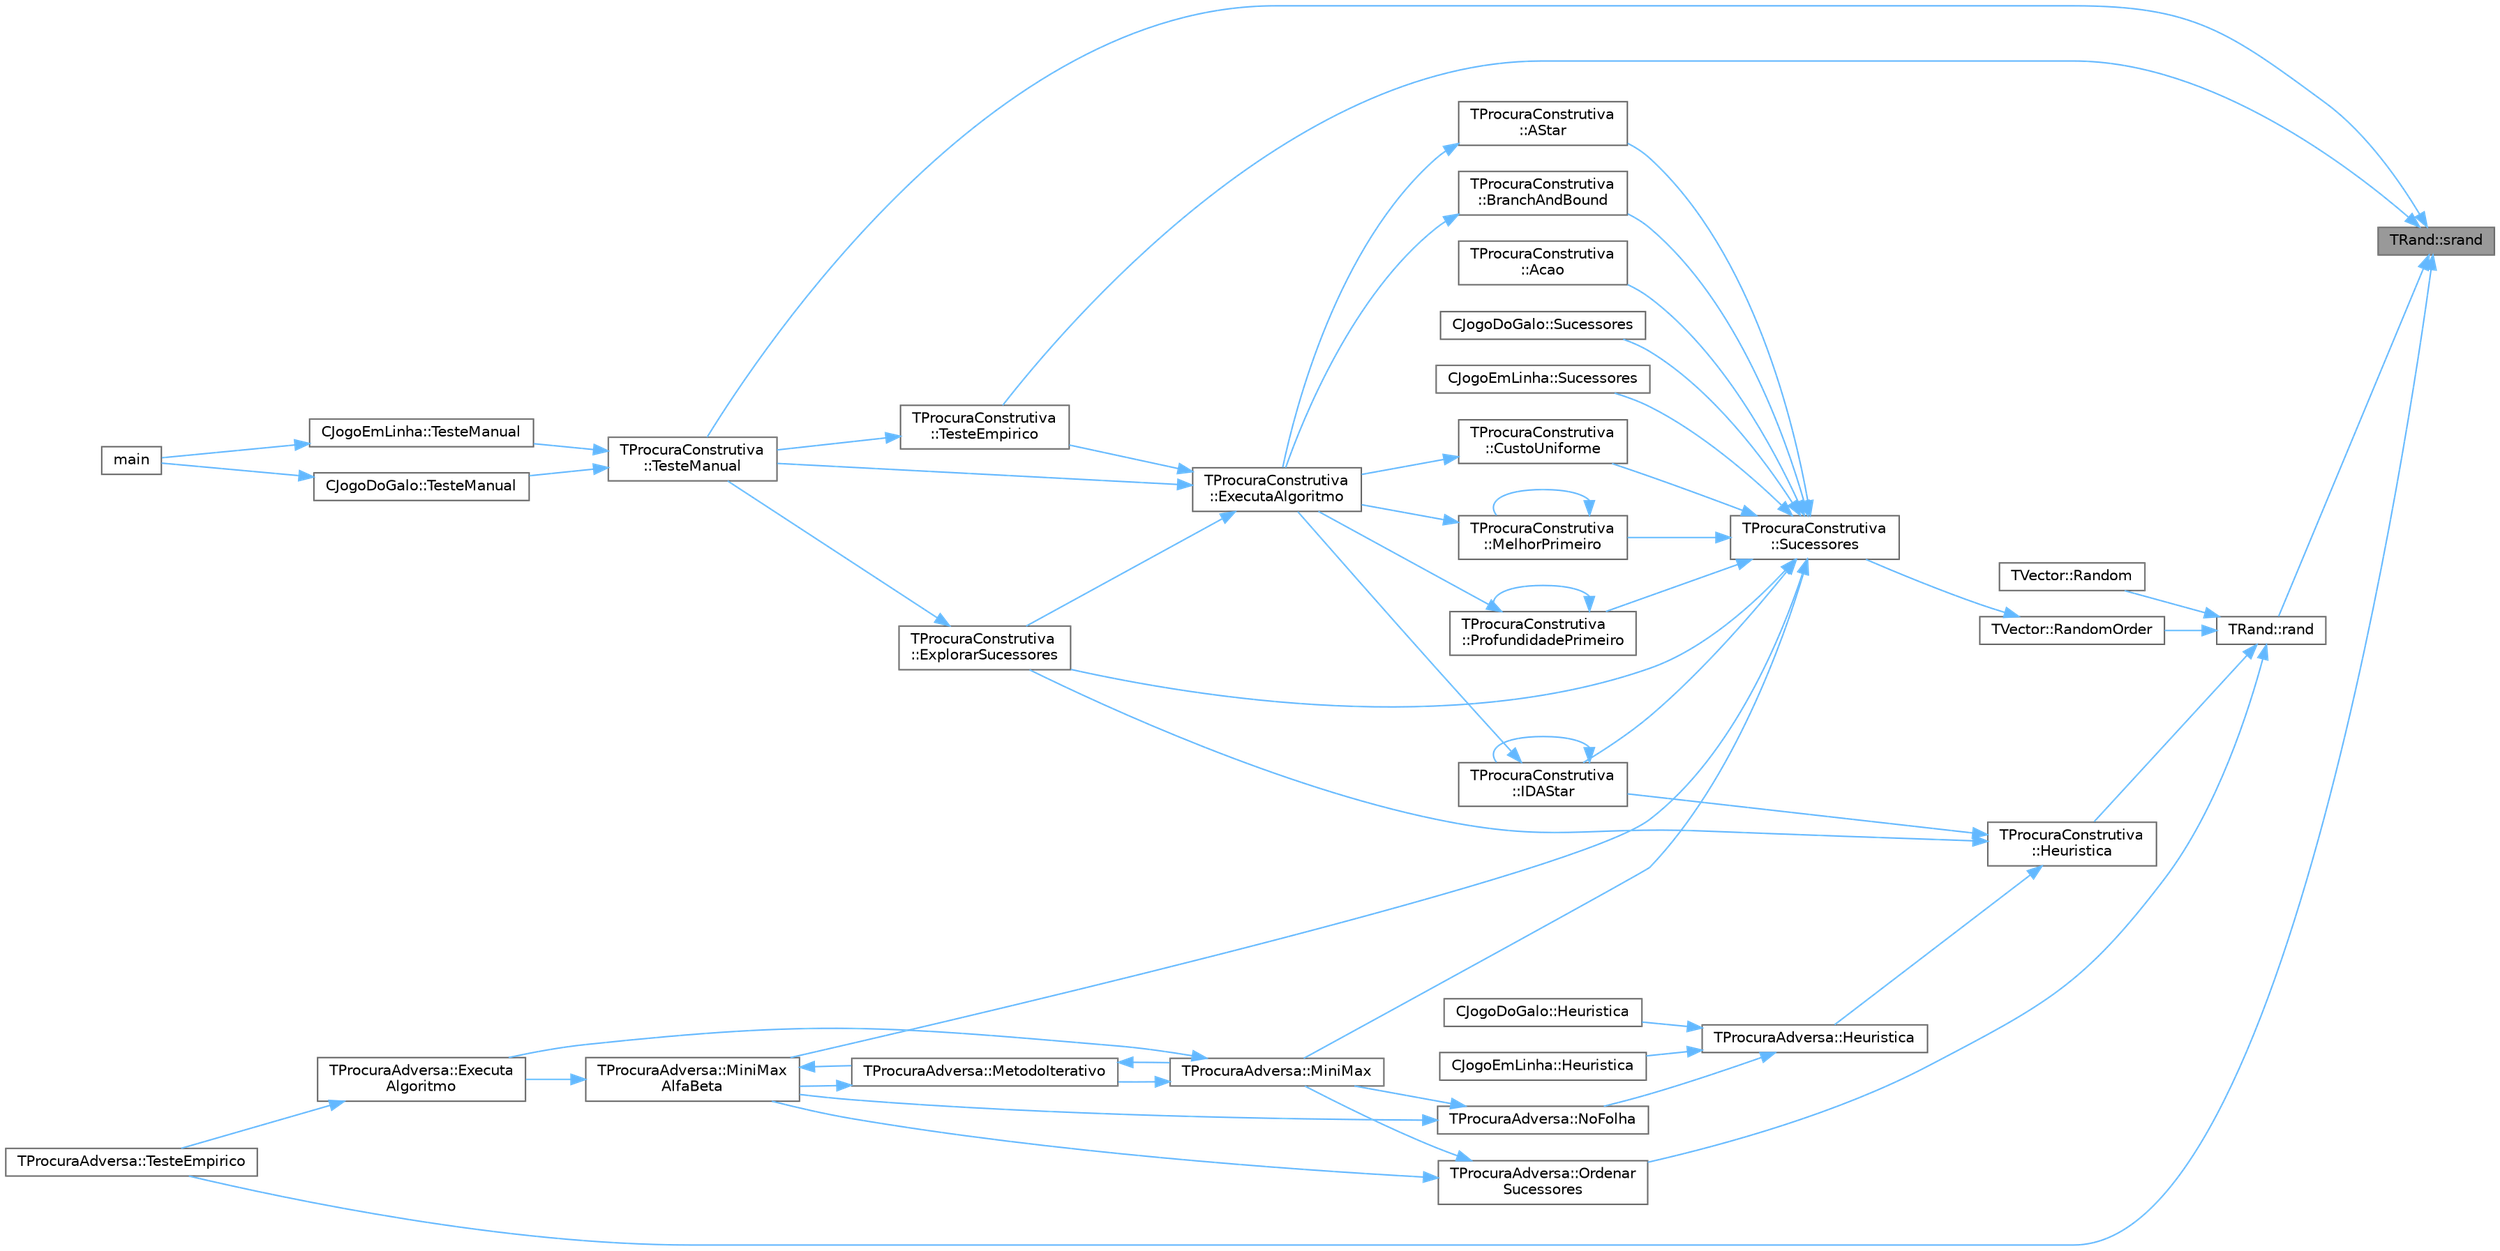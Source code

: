 digraph "TRand::srand"
{
 // LATEX_PDF_SIZE
  bgcolor="transparent";
  edge [fontname=Helvetica,fontsize=10,labelfontname=Helvetica,labelfontsize=10];
  node [fontname=Helvetica,fontsize=10,shape=box,height=0.2,width=0.4];
  rankdir="RL";
  Node1 [id="Node000001",label="TRand::srand",height=0.2,width=0.4,color="gray40", fillcolor="grey60", style="filled", fontcolor="black",tooltip=" "];
  Node1 -> Node2 [id="edge57_Node000001_Node000002",dir="back",color="steelblue1",style="solid",tooltip=" "];
  Node2 [id="Node000002",label="TRand::rand",height=0.2,width=0.4,color="grey40", fillcolor="white", style="filled",URL="$classTRand.html#a8f8ec155d796c5586198ac75eb966d4f",tooltip=" "];
  Node2 -> Node3 [id="edge58_Node000002_Node000003",dir="back",color="steelblue1",style="solid",tooltip=" "];
  Node3 [id="Node000003",label="TProcuraConstrutiva\l::Heuristica",height=0.2,width=0.4,color="grey40", fillcolor="white", style="filled",URL="$group__RedefinicaoSugerida.html#ga0e8bb1bd33683545dc4f8f6329548b40",tooltip="Função para calcular quanto falta para o final, o valor da heurística."];
  Node3 -> Node4 [id="edge59_Node000003_Node000004",dir="back",color="steelblue1",style="solid",tooltip=" "];
  Node4 [id="Node000004",label="TProcuraConstrutiva\l::ExplorarSucessores",height=0.2,width=0.4,color="grey40", fillcolor="white", style="filled",URL="$classTProcuraConstrutiva.html#ab5639efca5e48b564a8bdd9ec23a8955",tooltip=" "];
  Node4 -> Node5 [id="edge60_Node000004_Node000005",dir="back",color="steelblue1",style="solid",tooltip=" "];
  Node5 [id="Node000005",label="TProcuraConstrutiva\l::TesteManual",height=0.2,width=0.4,color="grey40", fillcolor="white", style="filled",URL="$group__RedefinicaoMandatoria.html#ga843a501e25cbaff7eb51d8d29995be3a",tooltip="Inicializa a interação com o utilizador."];
  Node5 -> Node6 [id="edge61_Node000005_Node000006",dir="back",color="steelblue1",style="solid",tooltip=" "];
  Node6 [id="Node000006",label="CJogoDoGalo::TesteManual",height=0.2,width=0.4,color="grey40", fillcolor="white", style="filled",URL="$classCJogoDoGalo.html#a113984a3801a93ebce61e0a700a413ab",tooltip="Inicializa a interação com o utilizador."];
  Node6 -> Node7 [id="edge62_Node000006_Node000007",dir="back",color="steelblue1",style="solid",tooltip=" "];
  Node7 [id="Node000007",label="main",height=0.2,width=0.4,color="grey40", fillcolor="white", style="filled",URL="$teste_8cpp.html#a0ddf1224851353fc92bfbff6f499fa97",tooltip=" "];
  Node5 -> Node8 [id="edge63_Node000005_Node000008",dir="back",color="steelblue1",style="solid",tooltip=" "];
  Node8 [id="Node000008",label="CJogoEmLinha::TesteManual",height=0.2,width=0.4,color="grey40", fillcolor="white", style="filled",URL="$classCJogoEmLinha.html#ad289e94136b44c9e3e942acf64ff0449",tooltip="Inicializa a interação com o utilizador."];
  Node8 -> Node7 [id="edge64_Node000008_Node000007",dir="back",color="steelblue1",style="solid",tooltip=" "];
  Node3 -> Node9 [id="edge65_Node000003_Node000009",dir="back",color="steelblue1",style="solid",tooltip=" "];
  Node9 [id="Node000009",label="TProcuraAdversa::Heuristica",height=0.2,width=0.4,color="grey40", fillcolor="white", style="filled",URL="$classTProcuraAdversa.html#a75e148ba0a922339333940828366aed6",tooltip="chamar após calcular a heurística (grava o valor, dependendo da parametrização)"];
  Node9 -> Node10 [id="edge66_Node000009_Node000010",dir="back",color="steelblue1",style="solid",tooltip=" "];
  Node10 [id="Node000010",label="CJogoDoGalo::Heuristica",height=0.2,width=0.4,color="grey40", fillcolor="white", style="filled",URL="$classCJogoDoGalo.html#a3563839d5ffc94973acee1a1783e3527",tooltip="Função para calcular quanto falta para o final, o valor da heurística."];
  Node9 -> Node11 [id="edge67_Node000009_Node000011",dir="back",color="steelblue1",style="solid",tooltip=" "];
  Node11 [id="Node000011",label="CJogoEmLinha::Heuristica",height=0.2,width=0.4,color="grey40", fillcolor="white", style="filled",URL="$classCJogoEmLinha.html#afe8d4a92e1840c1436c295c5a13760db",tooltip="Função para calcular quanto falta para o final, o valor da heurística."];
  Node9 -> Node12 [id="edge68_Node000009_Node000012",dir="back",color="steelblue1",style="solid",tooltip=" "];
  Node12 [id="Node000012",label="TProcuraAdversa::NoFolha",height=0.2,width=0.4,color="grey40", fillcolor="white", style="filled",URL="$classTProcuraAdversa.html#a01ed7d4718647eb52723ecffaf68aa4b",tooltip="fim da procura, por corte de nível (ou não haver sucessores), retornar heurística"];
  Node12 -> Node13 [id="edge69_Node000012_Node000013",dir="back",color="steelblue1",style="solid",tooltip=" "];
  Node13 [id="Node000013",label="TProcuraAdversa::MiniMax",height=0.2,width=0.4,color="grey40", fillcolor="white", style="filled",URL="$classTProcuraAdversa.html#a4d8542bcb03f17da8aa3038384104f24",tooltip="retorna o valor do estado actual, apos procura de profundidade nivel"];
  Node13 -> Node14 [id="edge70_Node000013_Node000014",dir="back",color="steelblue1",style="solid",tooltip=" "];
  Node14 [id="Node000014",label="TProcuraAdversa::Executa\lAlgoritmo",height=0.2,width=0.4,color="grey40", fillcolor="white", style="filled",URL="$classTProcuraAdversa.html#aff6f48defaa10c14d160ac3990fd029b",tooltip="Executa o algoritmo com os parametros atuais."];
  Node14 -> Node15 [id="edge71_Node000014_Node000015",dir="back",color="steelblue1",style="solid",tooltip=" "];
  Node15 [id="Node000015",label="TProcuraAdversa::TesteEmpirico",height=0.2,width=0.4,color="grey40", fillcolor="white", style="filled",URL="$classTProcuraAdversa.html#ae849ba1f915dc5e0875faa281ba4bdbb",tooltip="Executa testes empíricos, em todas as configurações guardadas, nas instâncias selecionadas."];
  Node13 -> Node16 [id="edge72_Node000013_Node000016",dir="back",color="steelblue1",style="solid",tooltip=" "];
  Node16 [id="Node000016",label="TProcuraAdversa::MetodoIterativo",height=0.2,width=0.4,color="grey40", fillcolor="white", style="filled",URL="$classTProcuraAdversa.html#a7c4153974c32753901326271fee90197",tooltip="iteração, aumentando o nível progressivamente"];
  Node16 -> Node13 [id="edge73_Node000016_Node000013",dir="back",color="steelblue1",style="solid",tooltip=" "];
  Node16 -> Node17 [id="edge74_Node000016_Node000017",dir="back",color="steelblue1",style="solid",tooltip=" "];
  Node17 [id="Node000017",label="TProcuraAdversa::MiniMax\lAlfaBeta",height=0.2,width=0.4,color="grey40", fillcolor="white", style="filled",URL="$classTProcuraAdversa.html#adb3f857b1c8b3ee26682e335dc6ed601",tooltip="retorna o valor do estado actual, apos procura de profundidade nivel. Idêntico a MiniMax"];
  Node17 -> Node14 [id="edge75_Node000017_Node000014",dir="back",color="steelblue1",style="solid",tooltip=" "];
  Node17 -> Node16 [id="edge76_Node000017_Node000016",dir="back",color="steelblue1",style="solid",tooltip=" "];
  Node12 -> Node17 [id="edge77_Node000012_Node000017",dir="back",color="steelblue1",style="solid",tooltip=" "];
  Node3 -> Node18 [id="edge78_Node000003_Node000018",dir="back",color="steelblue1",style="solid",tooltip=" "];
  Node18 [id="Node000018",label="TProcuraConstrutiva\l::IDAStar",height=0.2,width=0.4,color="grey40", fillcolor="white", style="filled",URL="$group__ProcurasInformadas.html#gae77f9608e7988052377d7025bee7c4e8",tooltip="Executa a procura IDA*, algoritmo informado."];
  Node18 -> Node19 [id="edge79_Node000018_Node000019",dir="back",color="steelblue1",style="solid",tooltip=" "];
  Node19 [id="Node000019",label="TProcuraConstrutiva\l::ExecutaAlgoritmo",height=0.2,width=0.4,color="grey40", fillcolor="white", style="filled",URL="$group__RedefinicaoOpcional.html#gae52871eb18c8ae656a2174acf43b3bb3",tooltip="Executa o algoritmo com os parametros atuais."];
  Node19 -> Node4 [id="edge80_Node000019_Node000004",dir="back",color="steelblue1",style="solid",tooltip=" "];
  Node19 -> Node20 [id="edge81_Node000019_Node000020",dir="back",color="steelblue1",style="solid",tooltip=" "];
  Node20 [id="Node000020",label="TProcuraConstrutiva\l::TesteEmpirico",height=0.2,width=0.4,color="grey40", fillcolor="white", style="filled",URL="$group__RedefinicaoOpcional.html#gab2fca28035f165ce7c1d40acbfc8c971",tooltip="Executa testes empíricos, em todas as configurações guardadas, nas instâncias selecionadas."];
  Node20 -> Node5 [id="edge82_Node000020_Node000005",dir="back",color="steelblue1",style="solid",tooltip=" "];
  Node19 -> Node5 [id="edge83_Node000019_Node000005",dir="back",color="steelblue1",style="solid",tooltip=" "];
  Node18 -> Node18 [id="edge84_Node000018_Node000018",dir="back",color="steelblue1",style="solid",tooltip=" "];
  Node2 -> Node21 [id="edge85_Node000002_Node000021",dir="back",color="steelblue1",style="solid",tooltip=" "];
  Node21 [id="Node000021",label="TProcuraAdversa::Ordenar\lSucessores",height=0.2,width=0.4,color="grey40", fillcolor="white", style="filled",URL="$classTProcuraAdversa.html#a369a3b5182150b22fd6deb0d46916d49",tooltip=" "];
  Node21 -> Node13 [id="edge86_Node000021_Node000013",dir="back",color="steelblue1",style="solid",tooltip=" "];
  Node21 -> Node17 [id="edge87_Node000021_Node000017",dir="back",color="steelblue1",style="solid",tooltip=" "];
  Node2 -> Node22 [id="edge88_Node000002_Node000022",dir="back",color="steelblue1",style="solid",tooltip=" "];
  Node22 [id="Node000022",label="TVector::Random",height=0.2,width=0.4,color="grey40", fillcolor="white", style="filled",URL="$classTVector.html#a769c6a55b72a463fd2313fbd638c7234",tooltip=" "];
  Node2 -> Node23 [id="edge89_Node000002_Node000023",dir="back",color="steelblue1",style="solid",tooltip=" "];
  Node23 [id="Node000023",label="TVector::RandomOrder",height=0.2,width=0.4,color="grey40", fillcolor="white", style="filled",URL="$classTVector.html#a747a4587a9dc84f7ac16331df242471f",tooltip=" "];
  Node23 -> Node24 [id="edge90_Node000023_Node000024",dir="back",color="steelblue1",style="solid",tooltip=" "];
  Node24 [id="Node000024",label="TProcuraConstrutiva\l::Sucessores",height=0.2,width=0.4,color="grey40", fillcolor="white", style="filled",URL="$group__RedefinicaoMandatoria.html#ga0a13570d2f5a21296e3c10c2780e170c",tooltip="Coloca em sucessores a lista de estados sucessores."];
  Node24 -> Node25 [id="edge91_Node000024_Node000025",dir="back",color="steelblue1",style="solid",tooltip=" "];
  Node25 [id="Node000025",label="TProcuraConstrutiva\l::Acao",height=0.2,width=0.4,color="grey40", fillcolor="white", style="filled",URL="$group__RedefinicaoOpcional.html#gacccf4fbb52126ba19bfc456c0c6d5214",tooltip="Executa a ação (movimento, passo, jogada, lance, etc.) no estado atual."];
  Node24 -> Node26 [id="edge92_Node000024_Node000026",dir="back",color="steelblue1",style="solid",tooltip=" "];
  Node26 [id="Node000026",label="TProcuraConstrutiva\l::AStar",height=0.2,width=0.4,color="grey40", fillcolor="white", style="filled",URL="$group__ProcurasInformadas.html#ga37dd78e1a9a6742700728135f81964b4",tooltip="Executa a procura A*, algoritmo informado."];
  Node26 -> Node19 [id="edge93_Node000026_Node000019",dir="back",color="steelblue1",style="solid",tooltip=" "];
  Node24 -> Node27 [id="edge94_Node000024_Node000027",dir="back",color="steelblue1",style="solid",tooltip=" "];
  Node27 [id="Node000027",label="TProcuraConstrutiva\l::BranchAndBound",height=0.2,width=0.4,color="grey40", fillcolor="white", style="filled",URL="$group__ProcurasInformadas.html#gafe804dbf6cabda9e627500c2d4f8aafd",tooltip="Executa o algoritmo Branch-and-Bound, um algoritmo informado."];
  Node27 -> Node19 [id="edge95_Node000027_Node000019",dir="back",color="steelblue1",style="solid",tooltip=" "];
  Node24 -> Node28 [id="edge96_Node000024_Node000028",dir="back",color="steelblue1",style="solid",tooltip=" "];
  Node28 [id="Node000028",label="TProcuraConstrutiva\l::CustoUniforme",height=0.2,width=0.4,color="grey40", fillcolor="white", style="filled",URL="$group__ProcurasCegas.html#ga2343fafdecfd55b69c0ffb71e8f9426b",tooltip="Executa a procura por custo uniforme, algoritmo cego."];
  Node28 -> Node19 [id="edge97_Node000028_Node000019",dir="back",color="steelblue1",style="solid",tooltip=" "];
  Node24 -> Node4 [id="edge98_Node000024_Node000004",dir="back",color="steelblue1",style="solid",tooltip=" "];
  Node24 -> Node18 [id="edge99_Node000024_Node000018",dir="back",color="steelblue1",style="solid",tooltip=" "];
  Node24 -> Node29 [id="edge100_Node000024_Node000029",dir="back",color="steelblue1",style="solid",tooltip=" "];
  Node29 [id="Node000029",label="TProcuraConstrutiva\l::MelhorPrimeiro",height=0.2,width=0.4,color="grey40", fillcolor="white", style="filled",URL="$group__ProcurasInformadas.html#gaebb84182343041bc276e4ceceb4b13aa",tooltip="Executa a procura melhor primeiro, algoritmo informado."];
  Node29 -> Node19 [id="edge101_Node000029_Node000019",dir="back",color="steelblue1",style="solid",tooltip=" "];
  Node29 -> Node29 [id="edge102_Node000029_Node000029",dir="back",color="steelblue1",style="solid",tooltip=" "];
  Node24 -> Node13 [id="edge103_Node000024_Node000013",dir="back",color="steelblue1",style="solid",tooltip=" "];
  Node24 -> Node17 [id="edge104_Node000024_Node000017",dir="back",color="steelblue1",style="solid",tooltip=" "];
  Node24 -> Node30 [id="edge105_Node000024_Node000030",dir="back",color="steelblue1",style="solid",tooltip=" "];
  Node30 [id="Node000030",label="TProcuraConstrutiva\l::ProfundidadePrimeiro",height=0.2,width=0.4,color="grey40", fillcolor="white", style="filled",URL="$group__ProcurasCegas.html#gaf00d9776f6b25d56138efb6725b86228",tooltip="Executa a procura em profundidade primeiro, algoritmo cego."];
  Node30 -> Node19 [id="edge106_Node000030_Node000019",dir="back",color="steelblue1",style="solid",tooltip=" "];
  Node30 -> Node30 [id="edge107_Node000030_Node000030",dir="back",color="steelblue1",style="solid",tooltip=" "];
  Node24 -> Node31 [id="edge108_Node000024_Node000031",dir="back",color="steelblue1",style="solid",tooltip=" "];
  Node31 [id="Node000031",label="CJogoDoGalo::Sucessores",height=0.2,width=0.4,color="grey40", fillcolor="white", style="filled",URL="$classCJogoDoGalo.html#a00004ccf1fa3974c67e655291db65cfb",tooltip="Coloca em sucessores a lista de estados sucessores."];
  Node24 -> Node32 [id="edge109_Node000024_Node000032",dir="back",color="steelblue1",style="solid",tooltip=" "];
  Node32 [id="Node000032",label="CJogoEmLinha::Sucessores",height=0.2,width=0.4,color="grey40", fillcolor="white", style="filled",URL="$classCJogoEmLinha.html#a0fbafadc8f5d1b1ed8aa3ddde563285b",tooltip="Coloca em sucessores a lista de estados sucessores."];
  Node1 -> Node15 [id="edge110_Node000001_Node000015",dir="back",color="steelblue1",style="solid",tooltip=" "];
  Node1 -> Node20 [id="edge111_Node000001_Node000020",dir="back",color="steelblue1",style="solid",tooltip=" "];
  Node1 -> Node5 [id="edge112_Node000001_Node000005",dir="back",color="steelblue1",style="solid",tooltip=" "];
}
